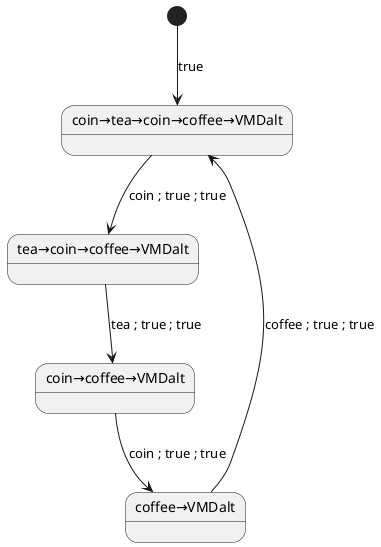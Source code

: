 @startuml

state "coin→tea→coin→coffee→VMDalt" as vmdalt0
state "tea→coin→coffee→VMDalt" as vmdalt1
state "coin→coffee→VMDalt" as vmdalt2
state "coffee→VMDalt" as vmdalt3

[*] --> vmdalt0 : true
vmdalt0 --> vmdalt1 : coin ; true ; true
vmdalt1 --> vmdalt2 : tea ; true ; true
vmdalt2 --> vmdalt3 : coin ; true ; true
vmdalt3 --> vmdalt0 : coffee ; true ; true

@enduml